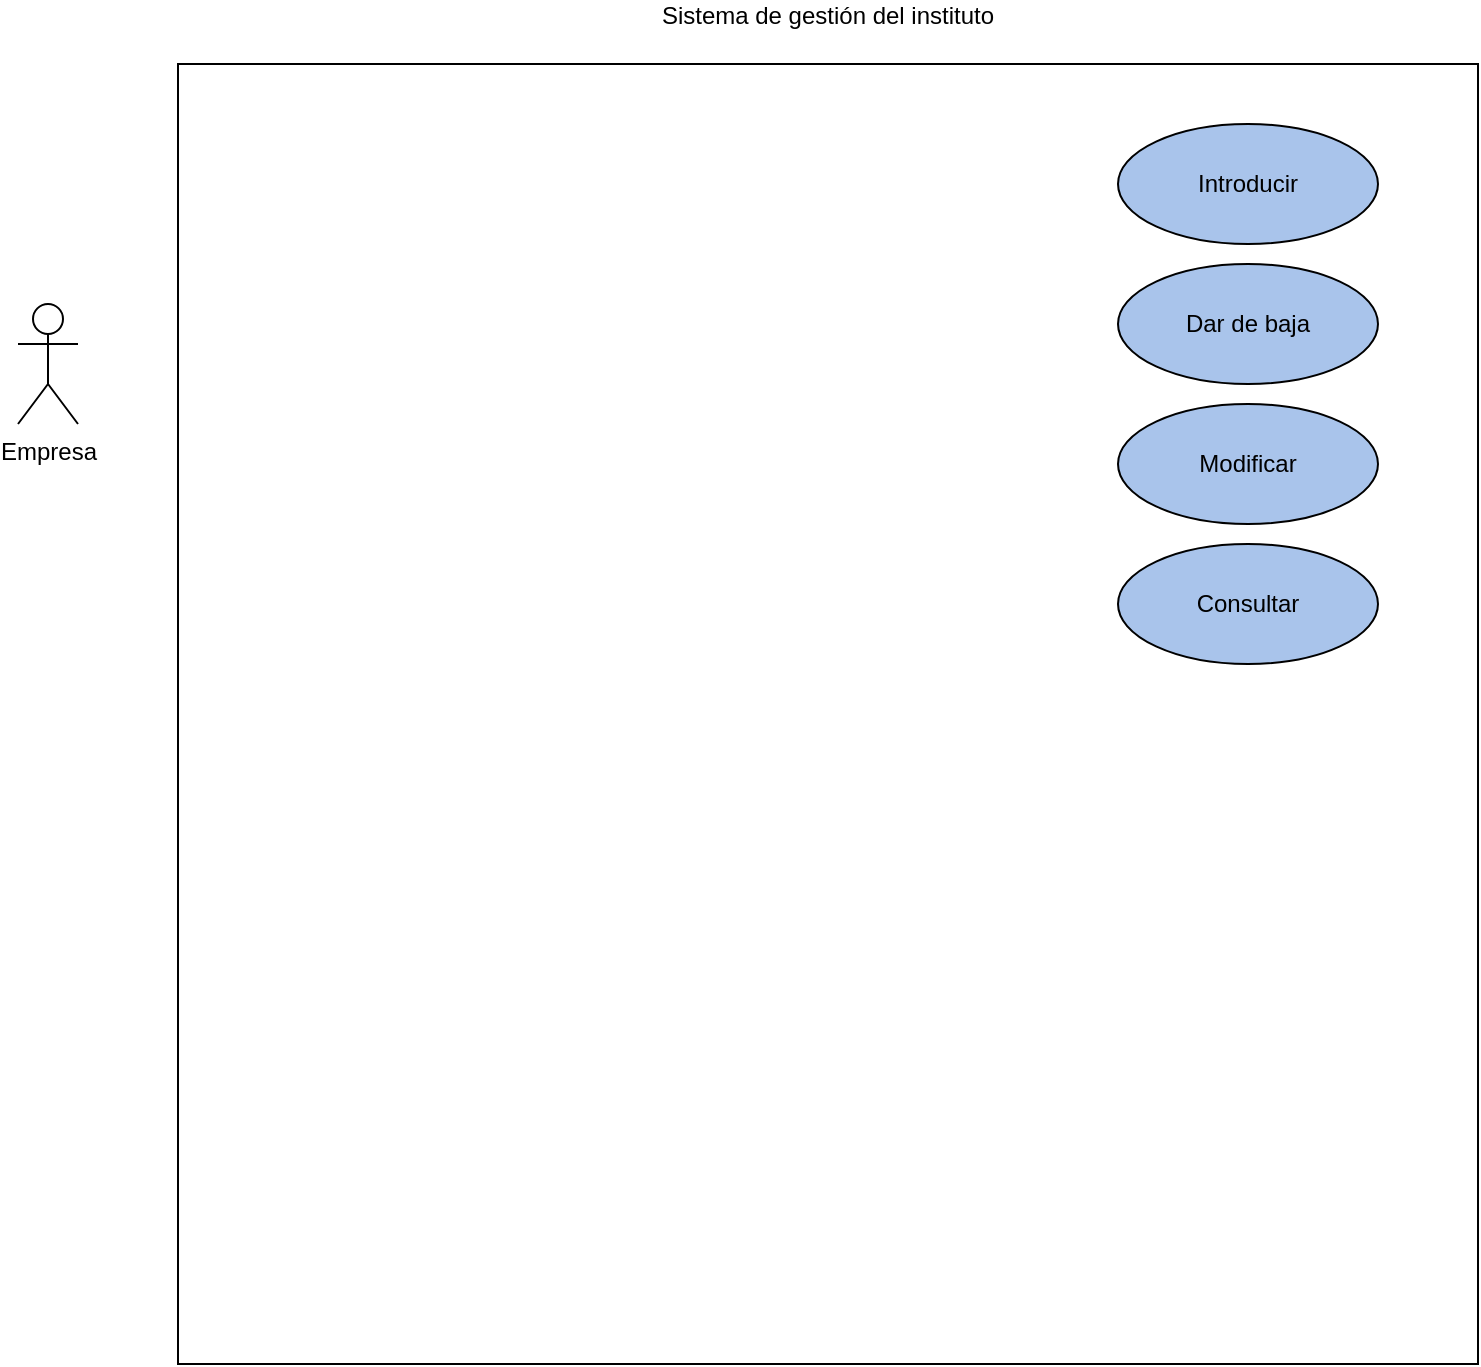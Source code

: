<mxfile version="15.7.3" type="github">
  <diagram id="C5RBs43oDa-KdzZeNtuy" name="Page-1">
    <mxGraphModel dx="2183" dy="1940" grid="1" gridSize="10" guides="1" tooltips="1" connect="1" arrows="1" fold="1" page="1" pageScale="1" pageWidth="827" pageHeight="1169" math="0" shadow="0">
      <root>
        <mxCell id="WIyWlLk6GJQsqaUBKTNV-0" />
        <mxCell id="WIyWlLk6GJQsqaUBKTNV-1" parent="WIyWlLk6GJQsqaUBKTNV-0" />
        <mxCell id="CCxpbM_6_cSvE4r4ky-L-0" value="&lt;div&gt;Sistema de gestión del instituto&lt;/div&gt;&lt;div&gt;&lt;br&gt;&lt;/div&gt;" style="whiteSpace=wrap;html=1;aspect=fixed;fillColor=none;labelPosition=center;verticalLabelPosition=top;align=center;verticalAlign=bottom;" vertex="1" parent="WIyWlLk6GJQsqaUBKTNV-1">
          <mxGeometry x="10" y="20" width="650" height="650" as="geometry" />
        </mxCell>
        <mxCell id="CCxpbM_6_cSvE4r4ky-L-30" value="Empresa" style="shape=umlActor;verticalLabelPosition=bottom;verticalAlign=top;html=1;outlineConnect=0;fontFamily=Helvetica;fillColor=none;" vertex="1" parent="WIyWlLk6GJQsqaUBKTNV-1">
          <mxGeometry x="-70" y="140" width="30" height="60" as="geometry" />
        </mxCell>
        <mxCell id="CCxpbM_6_cSvE4r4ky-L-31" value="&lt;div&gt;Introducir&lt;/div&gt;" style="ellipse;whiteSpace=wrap;html=1;fontFamily=Helvetica;fillColor=#A9C4EB;strokeColor=default;" vertex="1" parent="WIyWlLk6GJQsqaUBKTNV-1">
          <mxGeometry x="480" y="50" width="130" height="60" as="geometry" />
        </mxCell>
        <mxCell id="CCxpbM_6_cSvE4r4ky-L-32" value="Dar de baja" style="ellipse;whiteSpace=wrap;html=1;fontFamily=Helvetica;fillColor=#A9C4EB;strokeColor=default;" vertex="1" parent="WIyWlLk6GJQsqaUBKTNV-1">
          <mxGeometry x="480" y="120" width="130" height="60" as="geometry" />
        </mxCell>
        <mxCell id="CCxpbM_6_cSvE4r4ky-L-33" value="&lt;div&gt;Modificar&lt;/div&gt;" style="ellipse;whiteSpace=wrap;html=1;fontFamily=Helvetica;fillColor=#A9C4EB;strokeColor=default;" vertex="1" parent="WIyWlLk6GJQsqaUBKTNV-1">
          <mxGeometry x="480" y="190" width="130" height="60" as="geometry" />
        </mxCell>
        <mxCell id="CCxpbM_6_cSvE4r4ky-L-34" value="Consultar" style="ellipse;whiteSpace=wrap;html=1;fontFamily=Helvetica;fillColor=#A9C4EB;strokeColor=default;" vertex="1" parent="WIyWlLk6GJQsqaUBKTNV-1">
          <mxGeometry x="480" y="260" width="130" height="60" as="geometry" />
        </mxCell>
      </root>
    </mxGraphModel>
  </diagram>
</mxfile>
